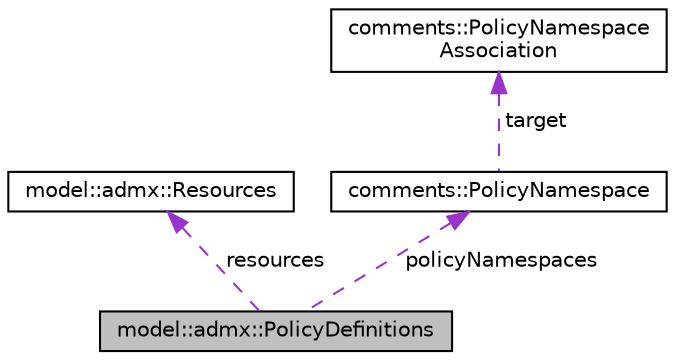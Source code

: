 digraph "model::admx::PolicyDefinitions"
{
 // LATEX_PDF_SIZE
  edge [fontname="Helvetica",fontsize="10",labelfontname="Helvetica",labelfontsize="10"];
  node [fontname="Helvetica",fontsize="10",shape=record];
  Node1 [label="model::admx::PolicyDefinitions",height=0.2,width=0.4,color="black", fillcolor="grey75", style="filled", fontcolor="black",tooltip="The PolicyDefinitions class The PolicyDefinitions element is the document element for an ...."];
  Node2 -> Node1 [dir="back",color="darkorchid3",fontsize="10",style="dashed",label=" resources" ,fontname="Helvetica"];
  Node2 [label="model::admx::Resources",height=0.2,width=0.4,color="black", fillcolor="white", style="filled",URL="$classmodel_1_1admx_1_1_resources.html",tooltip="The Resources class The resourceselement, in the .admx file, specifies the minimum revision level of ..."];
  Node3 -> Node1 [dir="back",color="darkorchid3",fontsize="10",style="dashed",label=" policyNamespaces" ,fontname="Helvetica"];
  Node3 [label="comments::PolicyNamespace",height=0.2,width=0.4,color="black", fillcolor="white", style="filled",URL="$classcomments_1_1_policy_namespace.html",tooltip="The PolicyNamespace class Root element for <using> elements."];
  Node4 -> Node3 [dir="back",color="darkorchid3",fontsize="10",style="dashed",label=" target" ,fontname="Helvetica"];
  Node4 [label="comments::PolicyNamespace\lAssociation",height=0.2,width=0.4,color="black", fillcolor="white", style="filled",URL="$classcomments_1_1_policy_namespace_association.html",tooltip="The PolicyNamespaceAssociation class A reference to a namespace used in the CMTX file."];
}
